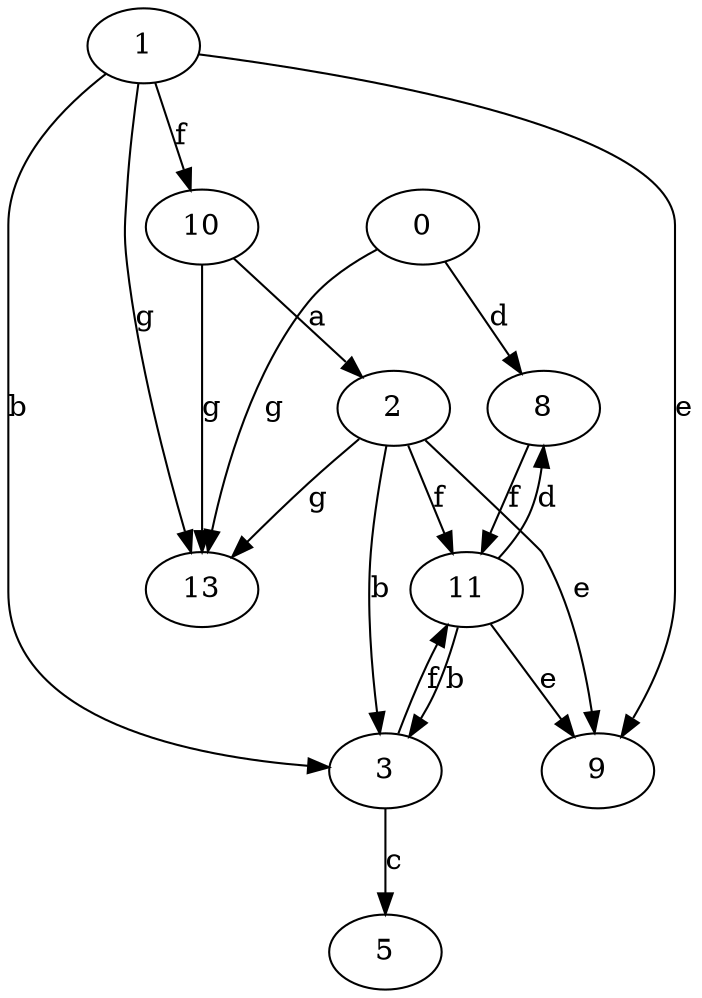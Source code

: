 strict digraph  {
0;
1;
2;
3;
5;
8;
9;
10;
11;
13;
0 -> 8  [label=d];
0 -> 13  [label=g];
1 -> 3  [label=b];
1 -> 9  [label=e];
1 -> 10  [label=f];
1 -> 13  [label=g];
2 -> 3  [label=b];
2 -> 9  [label=e];
2 -> 11  [label=f];
2 -> 13  [label=g];
3 -> 5  [label=c];
3 -> 11  [label=f];
8 -> 11  [label=f];
10 -> 2  [label=a];
10 -> 13  [label=g];
11 -> 3  [label=b];
11 -> 8  [label=d];
11 -> 9  [label=e];
}
